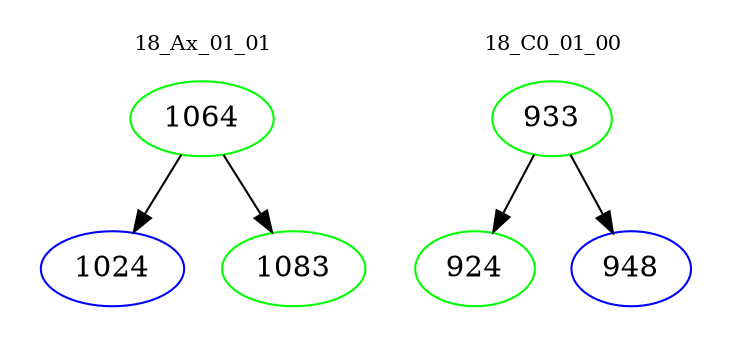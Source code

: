 digraph{
subgraph cluster_0 {
color = white
label = "18_Ax_01_01";
fontsize=10;
T0_1064 [label="1064", color="green"]
T0_1064 -> T0_1024 [color="black"]
T0_1024 [label="1024", color="blue"]
T0_1064 -> T0_1083 [color="black"]
T0_1083 [label="1083", color="green"]
}
subgraph cluster_1 {
color = white
label = "18_C0_01_00";
fontsize=10;
T1_933 [label="933", color="green"]
T1_933 -> T1_924 [color="black"]
T1_924 [label="924", color="green"]
T1_933 -> T1_948 [color="black"]
T1_948 [label="948", color="blue"]
}
}
